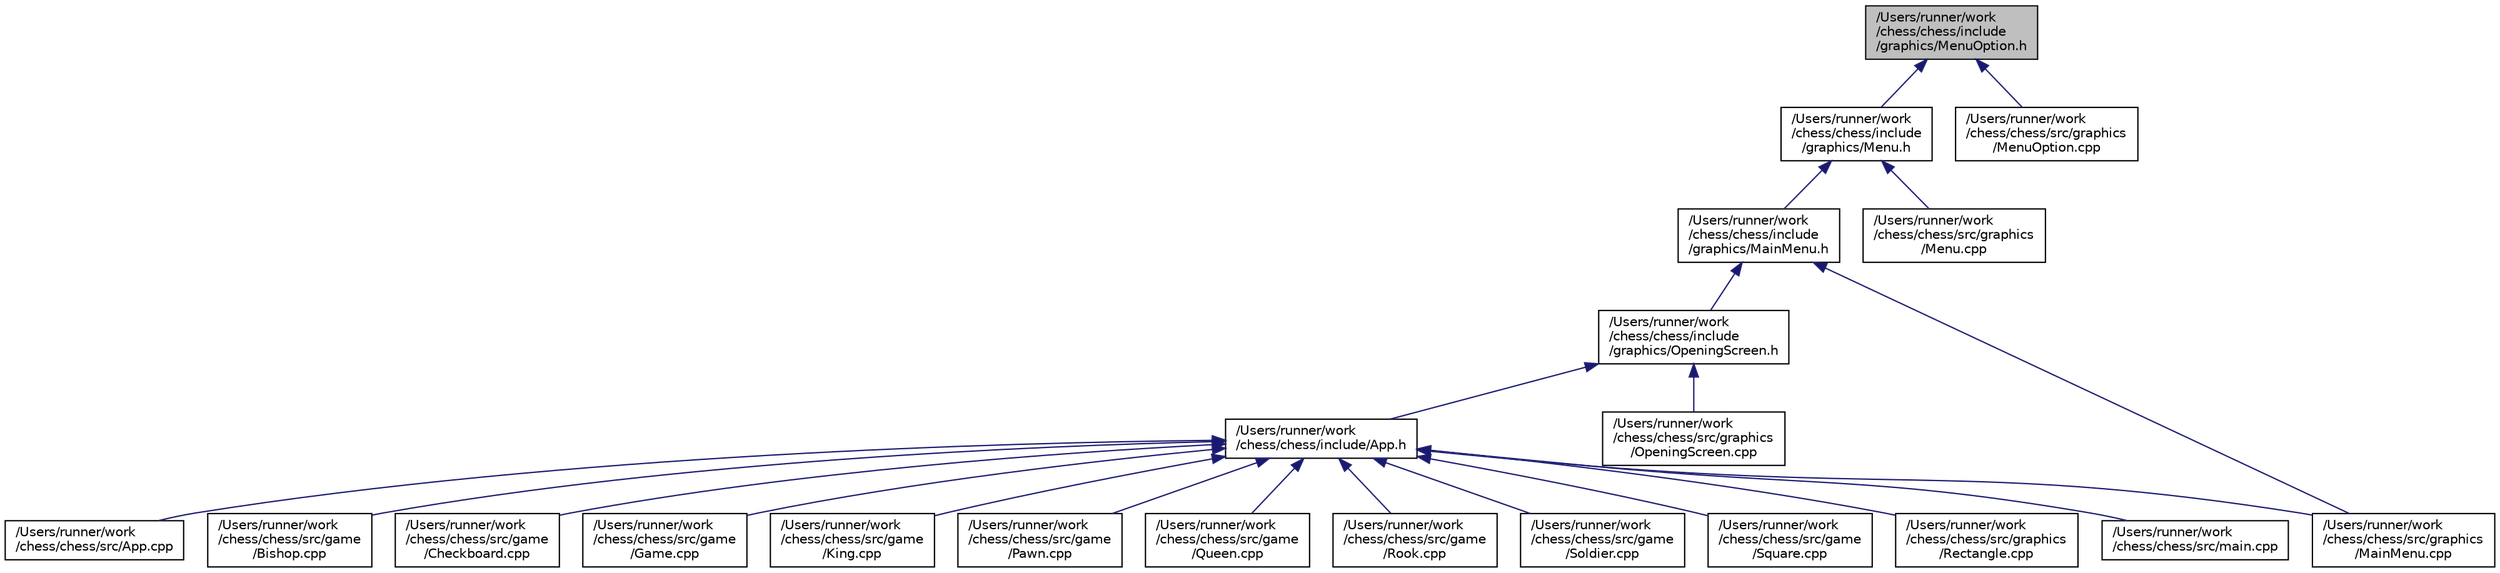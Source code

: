 digraph "/Users/runner/work/chess/chess/include/graphics/MenuOption.h"
{
 // LATEX_PDF_SIZE
  bgcolor="transparent";
  edge [fontname="Helvetica",fontsize="10",labelfontname="Helvetica",labelfontsize="10"];
  node [fontname="Helvetica",fontsize="10",shape=record];
  Node1 [label="/Users/runner/work\l/chess/chess/include\l/graphics/MenuOption.h",height=0.2,width=0.4,color="black", fillcolor="grey75", style="filled", fontcolor="black",tooltip=" "];
  Node1 -> Node2 [dir="back",color="midnightblue",fontsize="10",style="solid",fontname="Helvetica"];
  Node2 [label="/Users/runner/work\l/chess/chess/include\l/graphics/Menu.h",height=0.2,width=0.4,color="black",URL="$df/dde/Menu_8h.html",tooltip=" "];
  Node2 -> Node3 [dir="back",color="midnightblue",fontsize="10",style="solid",fontname="Helvetica"];
  Node3 [label="/Users/runner/work\l/chess/chess/include\l/graphics/MainMenu.h",height=0.2,width=0.4,color="black",URL="$da/d16/MainMenu_8h.html",tooltip=" "];
  Node3 -> Node4 [dir="back",color="midnightblue",fontsize="10",style="solid",fontname="Helvetica"];
  Node4 [label="/Users/runner/work\l/chess/chess/include\l/graphics/OpeningScreen.h",height=0.2,width=0.4,color="black",URL="$d5/d70/OpeningScreen_8h.html",tooltip=" "];
  Node4 -> Node5 [dir="back",color="midnightblue",fontsize="10",style="solid",fontname="Helvetica"];
  Node5 [label="/Users/runner/work\l/chess/chess/include/App.h",height=0.2,width=0.4,color="black",URL="$de/d8b/App_8h.html",tooltip=" "];
  Node5 -> Node6 [dir="back",color="midnightblue",fontsize="10",style="solid",fontname="Helvetica"];
  Node6 [label="/Users/runner/work\l/chess/chess/src/App.cpp",height=0.2,width=0.4,color="black",URL="$db/d4d/App_8cpp.html",tooltip=" "];
  Node5 -> Node7 [dir="back",color="midnightblue",fontsize="10",style="solid",fontname="Helvetica"];
  Node7 [label="/Users/runner/work\l/chess/chess/src/game\l/Bishop.cpp",height=0.2,width=0.4,color="black",URL="$d0/d57/Bishop_8cpp.html",tooltip=" "];
  Node5 -> Node8 [dir="back",color="midnightblue",fontsize="10",style="solid",fontname="Helvetica"];
  Node8 [label="/Users/runner/work\l/chess/chess/src/game\l/Checkboard.cpp",height=0.2,width=0.4,color="black",URL="$d8/d7c/Checkboard_8cpp.html",tooltip=" "];
  Node5 -> Node9 [dir="back",color="midnightblue",fontsize="10",style="solid",fontname="Helvetica"];
  Node9 [label="/Users/runner/work\l/chess/chess/src/game\l/Game.cpp",height=0.2,width=0.4,color="black",URL="$d0/dc4/Game_8cpp.html",tooltip=" "];
  Node5 -> Node10 [dir="back",color="midnightblue",fontsize="10",style="solid",fontname="Helvetica"];
  Node10 [label="/Users/runner/work\l/chess/chess/src/game\l/King.cpp",height=0.2,width=0.4,color="black",URL="$d1/dae/King_8cpp.html",tooltip=" "];
  Node5 -> Node11 [dir="back",color="midnightblue",fontsize="10",style="solid",fontname="Helvetica"];
  Node11 [label="/Users/runner/work\l/chess/chess/src/game\l/Pawn.cpp",height=0.2,width=0.4,color="black",URL="$d9/d55/Pawn_8cpp.html",tooltip=" "];
  Node5 -> Node12 [dir="back",color="midnightblue",fontsize="10",style="solid",fontname="Helvetica"];
  Node12 [label="/Users/runner/work\l/chess/chess/src/game\l/Queen.cpp",height=0.2,width=0.4,color="black",URL="$d8/da0/Queen_8cpp.html",tooltip=" "];
  Node5 -> Node13 [dir="back",color="midnightblue",fontsize="10",style="solid",fontname="Helvetica"];
  Node13 [label="/Users/runner/work\l/chess/chess/src/game\l/Rook.cpp",height=0.2,width=0.4,color="black",URL="$d5/d25/Rook_8cpp.html",tooltip=" "];
  Node5 -> Node14 [dir="back",color="midnightblue",fontsize="10",style="solid",fontname="Helvetica"];
  Node14 [label="/Users/runner/work\l/chess/chess/src/game\l/Soldier.cpp",height=0.2,width=0.4,color="black",URL="$d2/d39/Soldier_8cpp.html",tooltip=" "];
  Node5 -> Node15 [dir="back",color="midnightblue",fontsize="10",style="solid",fontname="Helvetica"];
  Node15 [label="/Users/runner/work\l/chess/chess/src/game\l/Square.cpp",height=0.2,width=0.4,color="black",URL="$d1/d8e/Square_8cpp.html",tooltip=" "];
  Node5 -> Node16 [dir="back",color="midnightblue",fontsize="10",style="solid",fontname="Helvetica"];
  Node16 [label="/Users/runner/work\l/chess/chess/src/graphics\l/MainMenu.cpp",height=0.2,width=0.4,color="black",URL="$d4/dd8/MainMenu_8cpp.html",tooltip=" "];
  Node5 -> Node17 [dir="back",color="midnightblue",fontsize="10",style="solid",fontname="Helvetica"];
  Node17 [label="/Users/runner/work\l/chess/chess/src/graphics\l/Rectangle.cpp",height=0.2,width=0.4,color="black",URL="$d5/dfd/Rectangle_8cpp.html",tooltip=" "];
  Node5 -> Node18 [dir="back",color="midnightblue",fontsize="10",style="solid",fontname="Helvetica"];
  Node18 [label="/Users/runner/work\l/chess/chess/src/main.cpp",height=0.2,width=0.4,color="black",URL="$df/d0a/main_8cpp.html",tooltip=" "];
  Node4 -> Node19 [dir="back",color="midnightblue",fontsize="10",style="solid",fontname="Helvetica"];
  Node19 [label="/Users/runner/work\l/chess/chess/src/graphics\l/OpeningScreen.cpp",height=0.2,width=0.4,color="black",URL="$d2/dec/OpeningScreen_8cpp.html",tooltip=" "];
  Node3 -> Node16 [dir="back",color="midnightblue",fontsize="10",style="solid",fontname="Helvetica"];
  Node2 -> Node20 [dir="back",color="midnightblue",fontsize="10",style="solid",fontname="Helvetica"];
  Node20 [label="/Users/runner/work\l/chess/chess/src/graphics\l/Menu.cpp",height=0.2,width=0.4,color="black",URL="$d6/daf/Menu_8cpp.html",tooltip=" "];
  Node1 -> Node21 [dir="back",color="midnightblue",fontsize="10",style="solid",fontname="Helvetica"];
  Node21 [label="/Users/runner/work\l/chess/chess/src/graphics\l/MenuOption.cpp",height=0.2,width=0.4,color="black",URL="$d8/d66/MenuOption_8cpp.html",tooltip=" "];
}
